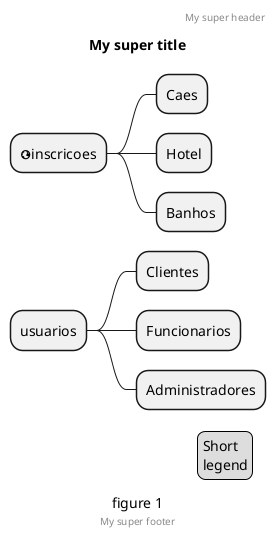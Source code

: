 @startmindmap
'https://plantuml.com/mindmap-diagram

caption figure 1
title My super title

* <&globe>inscricoes
** Caes
** Hotel
** Banhos
* usuarios
** Clientes
** Funcionarios
** Administradores

header
My super header
endheader

center footer My super footer

legend right
  Short
  legend
endlegend
@endmindmap
